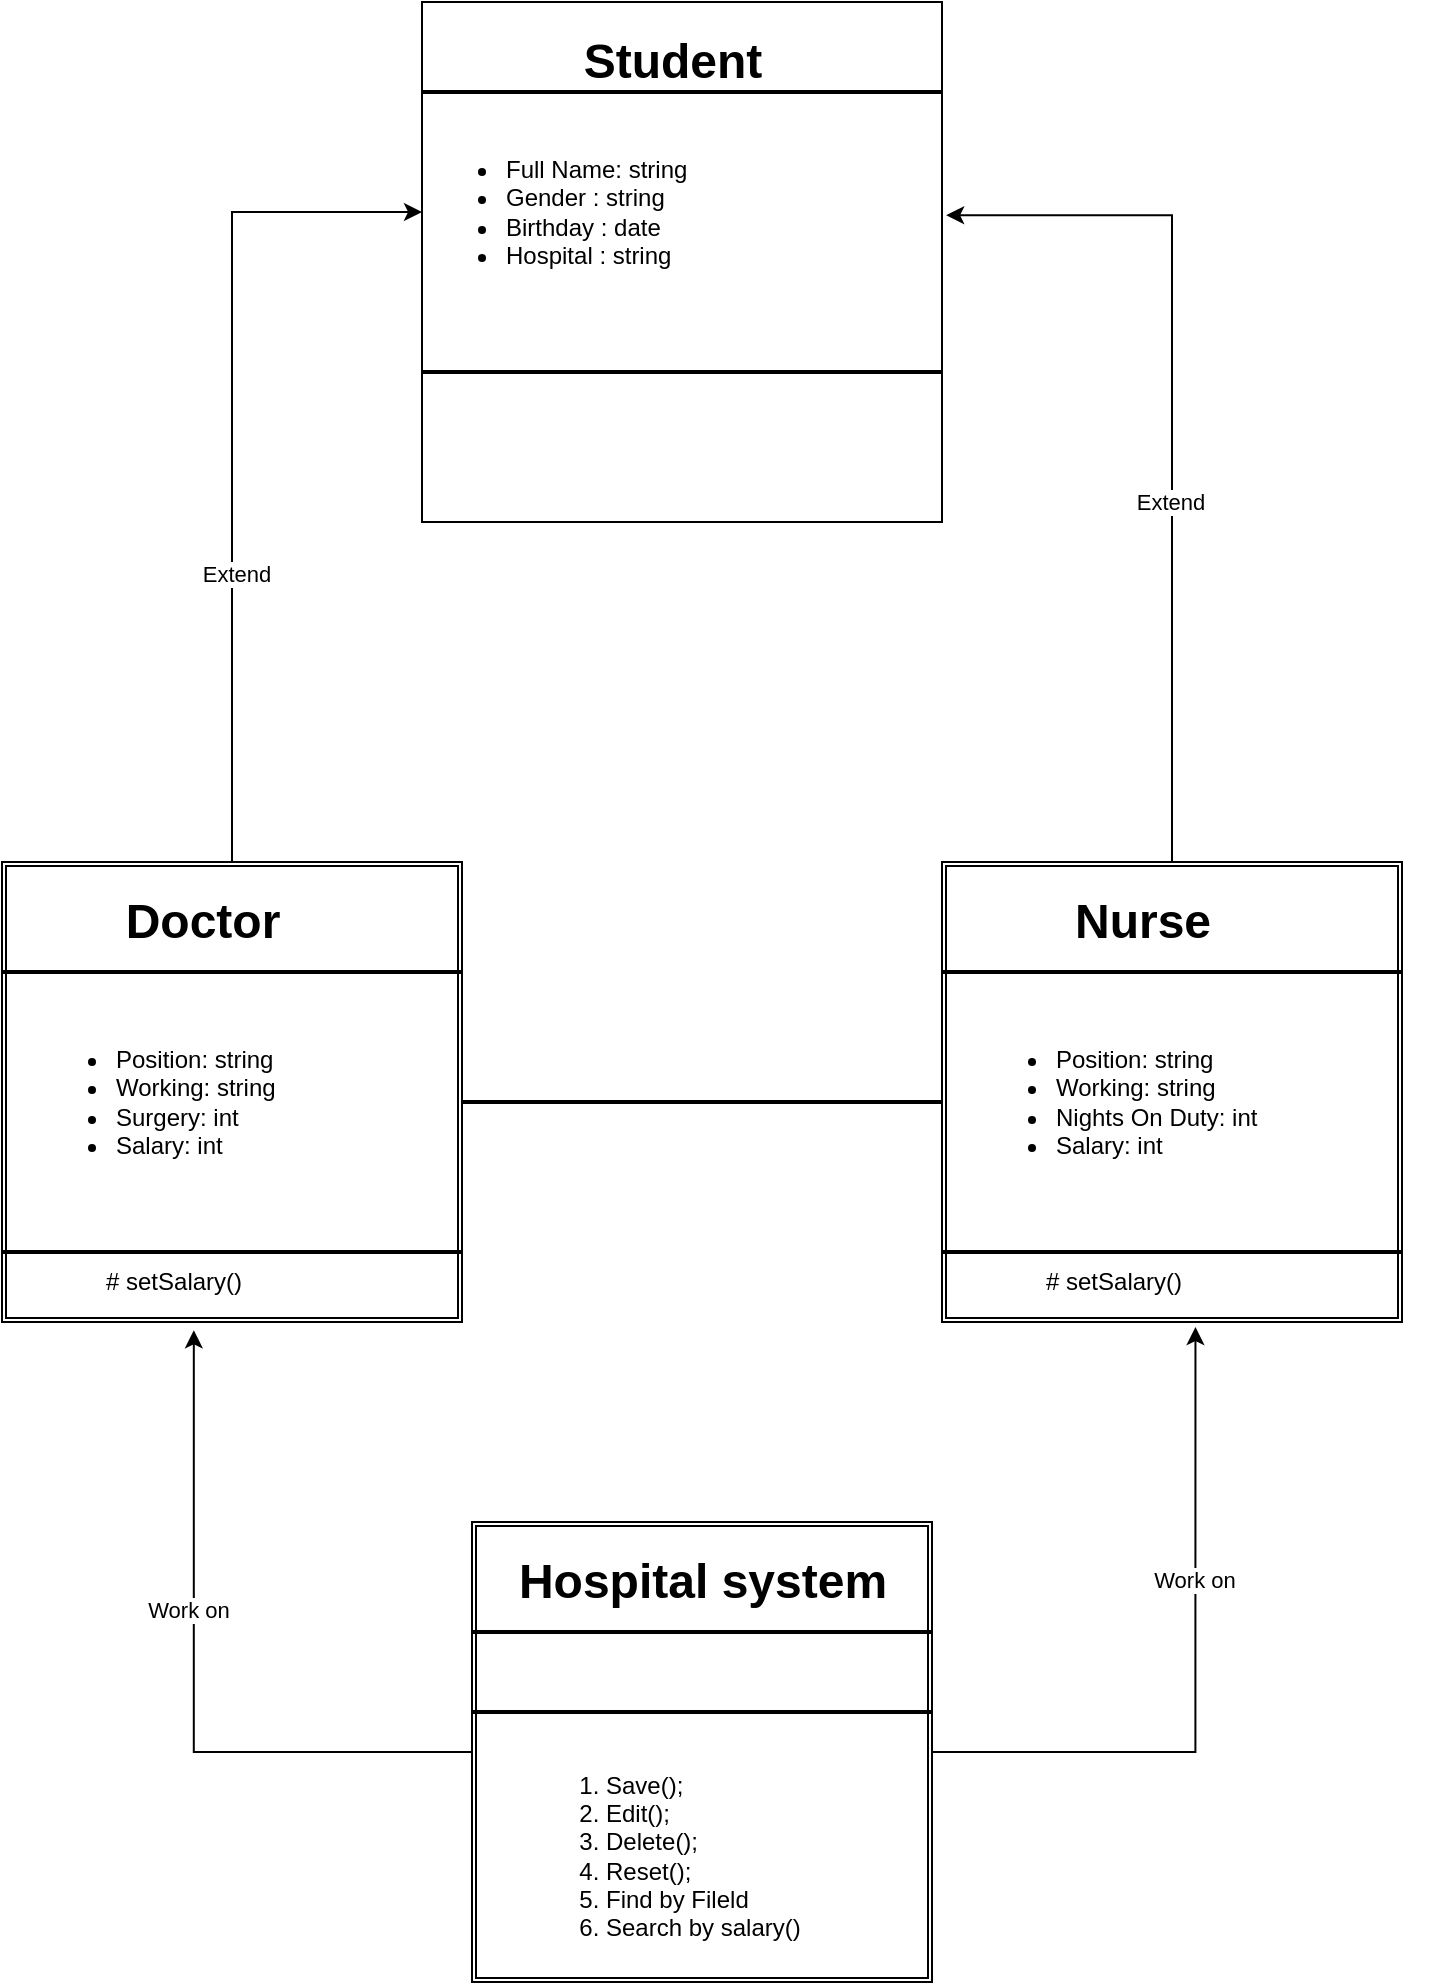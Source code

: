 <mxfile version="13.9.7" type="device"><diagram id="LbZK-KM0TlrVXWYo6vpJ" name="Page-1"><mxGraphModel dx="1278" dy="580" grid="1" gridSize="10" guides="1" tooltips="1" connect="1" arrows="1" fold="1" page="1" pageScale="1" pageWidth="850" pageHeight="1100" math="0" shadow="0"><root><mxCell id="0"/><mxCell id="1" parent="0"/><mxCell id="0CEKlhKDhhuJs-0bmYZp-1" value="" style="whiteSpace=wrap;html=1;aspect=fixed;" vertex="1" parent="1"><mxGeometry x="300" y="50" width="260" height="260" as="geometry"/></mxCell><mxCell id="0CEKlhKDhhuJs-0bmYZp-12" value="" style="line;strokeWidth=2;html=1;" vertex="1" parent="1"><mxGeometry x="300" y="230" width="260" height="10" as="geometry"/></mxCell><mxCell id="0CEKlhKDhhuJs-0bmYZp-15" value="" style="line;strokeWidth=2;html=1;" vertex="1" parent="1"><mxGeometry x="300" y="90" width="260" height="10" as="geometry"/></mxCell><mxCell id="0CEKlhKDhhuJs-0bmYZp-18" value="Student" style="text;strokeColor=none;fillColor=none;html=1;fontSize=24;fontStyle=1;verticalAlign=middle;align=center;" vertex="1" parent="1"><mxGeometry x="375" y="60" width="100" height="40" as="geometry"/></mxCell><mxCell id="0CEKlhKDhhuJs-0bmYZp-19" value="&lt;ul&gt;&lt;li&gt;Full Name: string&lt;/li&gt;&lt;li&gt;Gender : string&lt;/li&gt;&lt;li&gt;Birthday : date&lt;/li&gt;&lt;li&gt;Hospital : string&lt;/li&gt;&lt;/ul&gt;" style="text;strokeColor=none;fillColor=none;html=1;whiteSpace=wrap;verticalAlign=middle;overflow=hidden;" vertex="1" parent="1"><mxGeometry x="300" y="90" width="250" height="130" as="geometry"/></mxCell><mxCell id="0CEKlhKDhhuJs-0bmYZp-22" style="edgeStyle=orthogonalEdgeStyle;rounded=0;orthogonalLoop=1;jettySize=auto;html=1;exitX=0.5;exitY=0;exitDx=0;exitDy=0;entryX=0;entryY=0.5;entryDx=0;entryDy=0;" edge="1" parent="1" source="0CEKlhKDhhuJs-0bmYZp-20" target="0CEKlhKDhhuJs-0bmYZp-19"><mxGeometry relative="1" as="geometry"/></mxCell><mxCell id="0CEKlhKDhhuJs-0bmYZp-25" value="Extend" style="edgeLabel;html=1;align=center;verticalAlign=middle;resizable=0;points=[];" vertex="1" connectable="0" parent="0CEKlhKDhhuJs-0bmYZp-22"><mxGeometry x="-0.312" y="-2" relative="1" as="geometry"><mxPoint as="offset"/></mxGeometry></mxCell><mxCell id="0CEKlhKDhhuJs-0bmYZp-20" value="" style="shape=ext;double=1;whiteSpace=wrap;html=1;aspect=fixed;" vertex="1" parent="1"><mxGeometry x="90" y="480" width="230" height="230" as="geometry"/></mxCell><mxCell id="0CEKlhKDhhuJs-0bmYZp-26" value="" style="line;strokeWidth=2;html=1;" vertex="1" parent="1"><mxGeometry x="90" y="530" width="230" height="10" as="geometry"/></mxCell><mxCell id="0CEKlhKDhhuJs-0bmYZp-27" value="Doctor" style="text;strokeColor=none;fillColor=none;html=1;fontSize=24;fontStyle=1;verticalAlign=middle;align=center;" vertex="1" parent="1"><mxGeometry x="140" y="490" width="100" height="40" as="geometry"/></mxCell><mxCell id="0CEKlhKDhhuJs-0bmYZp-28" value="&lt;ul&gt;&lt;li&gt;Position: string&lt;/li&gt;&lt;li&gt;Working: string&lt;/li&gt;&lt;li&gt;Surgery: int&lt;/li&gt;&lt;li&gt;Salary: int&lt;/li&gt;&lt;/ul&gt;" style="text;strokeColor=none;fillColor=none;html=1;whiteSpace=wrap;verticalAlign=middle;overflow=hidden;" vertex="1" parent="1"><mxGeometry x="105" y="530" width="235" height="140" as="geometry"/></mxCell><mxCell id="0CEKlhKDhhuJs-0bmYZp-29" value="" style="line;strokeWidth=2;html=1;" vertex="1" parent="1"><mxGeometry x="90" y="670" width="230" height="10" as="geometry"/></mxCell><mxCell id="0CEKlhKDhhuJs-0bmYZp-35" style="edgeStyle=orthogonalEdgeStyle;rounded=0;orthogonalLoop=1;jettySize=auto;html=1;entryX=1.008;entryY=0.41;entryDx=0;entryDy=0;entryPerimeter=0;" edge="1" parent="1" source="0CEKlhKDhhuJs-0bmYZp-30" target="0CEKlhKDhhuJs-0bmYZp-1"><mxGeometry relative="1" as="geometry"><Array as="points"><mxPoint x="675" y="157"/></Array></mxGeometry></mxCell><mxCell id="0CEKlhKDhhuJs-0bmYZp-36" value="Extend" style="edgeLabel;html=1;align=center;verticalAlign=middle;resizable=0;points=[];" vertex="1" connectable="0" parent="0CEKlhKDhhuJs-0bmYZp-35"><mxGeometry x="-0.176" y="1" relative="1" as="geometry"><mxPoint as="offset"/></mxGeometry></mxCell><mxCell id="0CEKlhKDhhuJs-0bmYZp-30" value="" style="shape=ext;double=1;whiteSpace=wrap;html=1;aspect=fixed;" vertex="1" parent="1"><mxGeometry x="560" y="480" width="230" height="230" as="geometry"/></mxCell><mxCell id="0CEKlhKDhhuJs-0bmYZp-31" value="" style="line;strokeWidth=2;html=1;" vertex="1" parent="1"><mxGeometry x="560" y="530" width="230" height="10" as="geometry"/></mxCell><mxCell id="0CEKlhKDhhuJs-0bmYZp-32" value="Nurse" style="text;strokeColor=none;fillColor=none;html=1;fontSize=24;fontStyle=1;verticalAlign=middle;align=center;" vertex="1" parent="1"><mxGeometry x="610" y="490" width="100" height="40" as="geometry"/></mxCell><mxCell id="0CEKlhKDhhuJs-0bmYZp-33" value="&lt;ul&gt;&lt;li&gt;Position: string&lt;/li&gt;&lt;li&gt;Working: string&lt;/li&gt;&lt;li&gt;Nights On Duty: int&lt;/li&gt;&lt;li&gt;Salary: int&lt;/li&gt;&lt;/ul&gt;" style="text;strokeColor=none;fillColor=none;html=1;whiteSpace=wrap;verticalAlign=middle;overflow=hidden;" vertex="1" parent="1"><mxGeometry x="575" y="530" width="235" height="140" as="geometry"/></mxCell><mxCell id="0CEKlhKDhhuJs-0bmYZp-34" value="" style="line;strokeWidth=2;html=1;" vertex="1" parent="1"><mxGeometry x="560" y="670" width="230" height="10" as="geometry"/></mxCell><mxCell id="0CEKlhKDhhuJs-0bmYZp-42" style="edgeStyle=orthogonalEdgeStyle;rounded=0;orthogonalLoop=1;jettySize=auto;html=1;entryX=0.417;entryY=1.018;entryDx=0;entryDy=0;entryPerimeter=0;" edge="1" parent="1" source="0CEKlhKDhhuJs-0bmYZp-37" target="0CEKlhKDhhuJs-0bmYZp-20"><mxGeometry relative="1" as="geometry"/></mxCell><mxCell id="0CEKlhKDhhuJs-0bmYZp-45" value="Work on" style="edgeLabel;html=1;align=center;verticalAlign=middle;resizable=0;points=[];" vertex="1" connectable="0" parent="0CEKlhKDhhuJs-0bmYZp-42"><mxGeometry x="0.2" y="3" relative="1" as="geometry"><mxPoint as="offset"/></mxGeometry></mxCell><mxCell id="0CEKlhKDhhuJs-0bmYZp-44" style="edgeStyle=orthogonalEdgeStyle;rounded=0;orthogonalLoop=1;jettySize=auto;html=1;entryX=0.551;entryY=1.011;entryDx=0;entryDy=0;entryPerimeter=0;" edge="1" parent="1" source="0CEKlhKDhhuJs-0bmYZp-37" target="0CEKlhKDhhuJs-0bmYZp-30"><mxGeometry relative="1" as="geometry"/></mxCell><mxCell id="0CEKlhKDhhuJs-0bmYZp-46" value="Work on" style="edgeLabel;html=1;align=center;verticalAlign=middle;resizable=0;points=[];" vertex="1" connectable="0" parent="0CEKlhKDhhuJs-0bmYZp-44"><mxGeometry x="0.264" y="1" relative="1" as="geometry"><mxPoint as="offset"/></mxGeometry></mxCell><mxCell id="0CEKlhKDhhuJs-0bmYZp-37" value="&amp;nbsp;" style="shape=ext;double=1;whiteSpace=wrap;html=1;aspect=fixed;" vertex="1" parent="1"><mxGeometry x="325" y="810" width="230" height="230" as="geometry"/></mxCell><mxCell id="0CEKlhKDhhuJs-0bmYZp-38" value="" style="line;strokeWidth=2;html=1;" vertex="1" parent="1"><mxGeometry x="325" y="860" width="230" height="10" as="geometry"/></mxCell><mxCell id="0CEKlhKDhhuJs-0bmYZp-39" value="Hospital system" style="text;strokeColor=none;fillColor=none;html=1;fontSize=24;fontStyle=1;verticalAlign=middle;align=center;" vertex="1" parent="1"><mxGeometry x="390" y="820" width="100" height="40" as="geometry"/></mxCell><mxCell id="0CEKlhKDhhuJs-0bmYZp-41" value="" style="line;strokeWidth=2;html=1;" vertex="1" parent="1"><mxGeometry x="325" y="900" width="230" height="10" as="geometry"/></mxCell><mxCell id="0CEKlhKDhhuJs-0bmYZp-48" value="&lt;ol&gt;&lt;li&gt;Save();&lt;/li&gt;&lt;li&gt;Edit();&lt;/li&gt;&lt;li&gt;Delete();&lt;/li&gt;&lt;li&gt;Reset();&lt;/li&gt;&lt;li&gt;Find by Fileld&lt;/li&gt;&lt;li&gt;Search by salary()&lt;/li&gt;&lt;/ol&gt;" style="text;strokeColor=none;fillColor=none;html=1;whiteSpace=wrap;verticalAlign=middle;overflow=hidden;" vertex="1" parent="1"><mxGeometry x="350" y="920" width="160" height="110" as="geometry"/></mxCell><mxCell id="0CEKlhKDhhuJs-0bmYZp-49" value="" style="line;strokeWidth=2;html=1;" vertex="1" parent="1"><mxGeometry x="320" y="595" width="240" height="10" as="geometry"/></mxCell><mxCell id="0CEKlhKDhhuJs-0bmYZp-52" value="&lt;div&gt;# setSalary()&lt;/div&gt;" style="text;strokeColor=none;fillColor=none;html=1;whiteSpace=wrap;verticalAlign=middle;overflow=hidden;" vertex="1" parent="1"><mxGeometry x="140" y="680" width="100" height="20" as="geometry"/></mxCell><mxCell id="0CEKlhKDhhuJs-0bmYZp-58" value="&lt;div&gt;# setSalary()&lt;/div&gt;" style="text;strokeColor=none;fillColor=none;html=1;whiteSpace=wrap;verticalAlign=middle;overflow=hidden;" vertex="1" parent="1"><mxGeometry x="610" y="680" width="100" height="20" as="geometry"/></mxCell></root></mxGraphModel></diagram></mxfile>